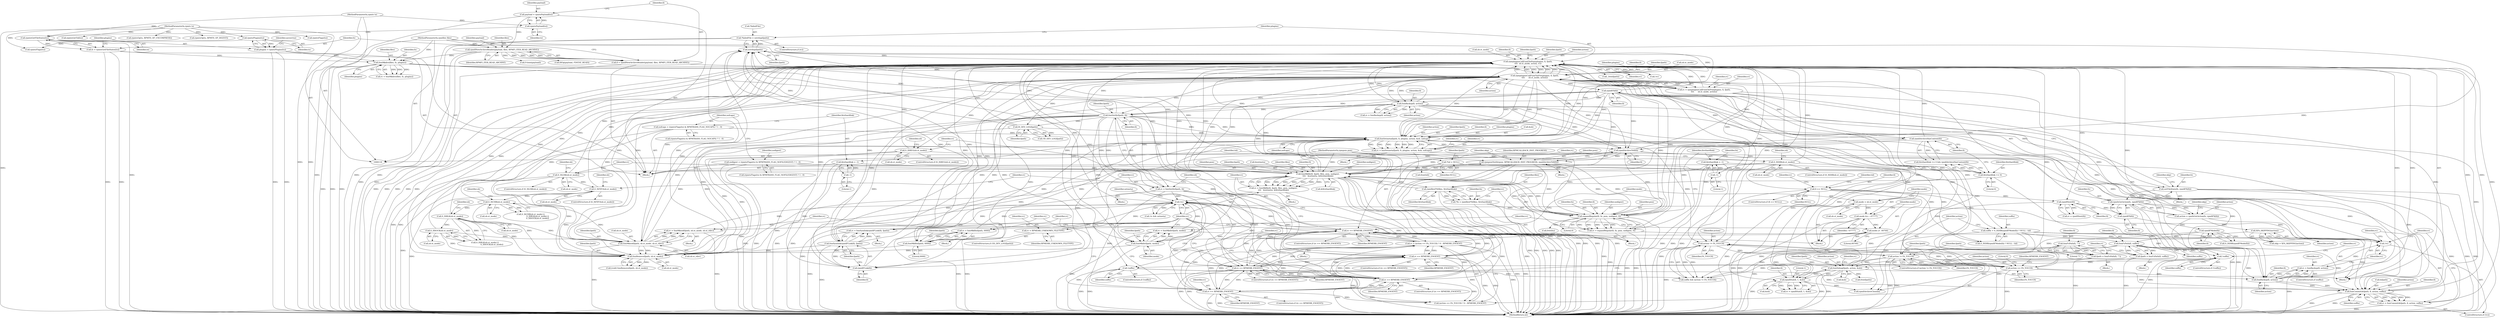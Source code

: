 digraph "0_rpm_404ef011c300207cdb1e531670384564aae04bdc_1@pointer" {
"1000572" [label="(Call,*failedFile = xstrdup(fpath))"];
"1000575" [label="(Call,xstrdup(fpath))"];
"1000288" [label="(Call,rpmpluginsCallFsmFilePre(plugins, fi, fpath,\n\t\t\t\t      sb.st_mode, action))"];
"1000211" [label="(Call,fsmMkdirs(files, fs, plugins))"];
"1000133" [label="(Call,rpmfiNewArchiveReader(payload, files, RPMFI_ITER_READ_ARCHIVE))"];
"1000126" [label="(Call,payload = rpmtePayload(te))"];
"1000128" [label="(Call,rpmtePayload(te))"];
"1000120" [label="(MethodParameterIn,rpmte te)"];
"1000121" [label="(MethodParameterIn,rpmfiles files)"];
"1000138" [label="(Call,fs = rpmteGetFileStates(te))"];
"1000140" [label="(Call,rpmteGetFileStates(te))"];
"1000143" [label="(Call,plugins = rpmtsPlugins(ts))"];
"1000145" [label="(Call,rpmtsPlugins(ts))"];
"1000119" [label="(MethodParameterIn,rpmts ts)"];
"1000577" [label="(Call,rpmpluginsCallFsmFilePost(plugins, fi, fpath,\n\t\t\t\t  sb.st_mode, action, rc))"];
"1000480" [label="(Call,fsmSetmeta(fpath, fi, plugins, action, &sb, nofcaps))"];
"1000393" [label="(Call,fsmMkdir(fpath, mode))"];
"1000331" [label="(Call,fsmVerify(fpath, fi))"];
"1000306" [label="(Call,rpmfiFX(fi))"];
"1000322" [label="(Call,fsmBackup(fi, action))"];
"1000388" [label="(Call,mode |=  00700)"];
"1000385" [label="(Call,mode &= ~07777)"];
"1000380" [label="(Call,mode = sb.st_mode)"];
"1000369" [label="(Call,S_ISDIR(sb.st_mode))"];
"1000345" [label="(Call,S_ISREG(sb.st_mode))"];
"1000467" [label="(Call,IS_DEV_LOG(fpath))"];
"1000410" [label="(Call,fsmSymlink(rpmfiFLink(fi), fpath))"];
"1000411" [label="(Call,rpmfiFLink(fi))"];
"1000428" [label="(Call,fsmMkfifo(fpath, 0000))"];
"1000455" [label="(Call,fsmMknod(fpath, sb.st_mode, sb.st_rdev))"];
"1000439" [label="(Call,S_ISBLK(sb.st_mode))"];
"1000434" [label="(Call,S_ISCHR(sb.st_mode))"];
"1000416" [label="(Call,S_ISFIFO(sb.st_mode))"];
"1000398" [label="(Call,S_ISLNK(sb.st_mode))"];
"1000443" [label="(Call,S_ISSOCK(sb.st_mode))"];
"1000357" [label="(Call,fsmMkfile(fi, fpath, files, psm, nodigest,\n\t\t\t\t   &setmeta, &firsthardlink))"];
"1000500" [label="(Call,rpmfilesFN(files, firsthardlink))"];
"1000491" [label="(Call,firsthardlink >= 0)"];
"1000177" [label="(Call,firsthardlink = -1)"];
"1000179" [label="(Call,-1)"];
"1000511" [label="(Call,firsthardlink = -1)"];
"1000513" [label="(Call,-1)"];
"1000543" [label="(Call,rpmpsmNotify(psm, RPMCALLBACK_INST_PROGRESS, rpmfiArchiveTell(fi)))"];
"1000505" [label="(Call,expandRegular(fi, fn, psm, nodigest, 0))"];
"1000494" [label="(Call,rpmfiArchiveHasContent(fi))"];
"1000498" [label="(Call,*fn = rpmfilesFN(files, firsthardlink))"];
"1000122" [label="(MethodParameterIn,rpmpsm psm)"];
"1000157" [label="(Call,nodigest = (rpmtsFlags(ts) & RPMTRANS_FLAG_NOFILEDIGEST) ? 1 : 0)"];
"1000546" [label="(Call,rpmfiArchiveTell(fi))"];
"1000339" [label="(Call,action == FA_TOUCH)"];
"1000255" [label="(Call,action != FA_TOUCH)"];
"1000244" [label="(Call,XFA_SKIPPING(action))"];
"1000236" [label="(Call,action = rpmfsGetAction(fs, rpmfiFX(fi)))"];
"1000238" [label="(Call,rpmfsGetAction(fs, rpmfiFX(fi)))"];
"1000304" [label="(Call,setFileState(fs, rpmfiFX(fi)))"];
"1000240" [label="(Call,rpmfiFX(fi))"];
"1000221" [label="(Call,rpmfiNext(fi))"];
"1000193" [label="(Call,fi == NULL)"];
"1000131" [label="(Call,fi = rpmfiNewArchiveReader(payload, files, RPMFI_ITER_READ_ARCHIVE))"];
"1000527" [label="(Call,action != FA_TOUCH)"];
"1000278" [label="(Call,fsmDebug(fpath, action, &sb))"];
"1000259" [label="(Call,fpath = fsmFsPath(fi, suffix))"];
"1000261" [label="(Call,fsmFsPath(fi, suffix))"];
"1000250" [label="(Call,rpmfiFMode(fi))"];
"1000246" [label="(Call,suffix = S_ISDIR(rpmfiFMode(fi)) ? NULL : tid)"];
"1000184" [label="(Call,*tid = NULL)"];
"1000266" [label="(Call,fpath = fsmFsPath(fi, \"\"))"];
"1000268" [label="(Call,fsmFsPath(fi, \"\"))"];
"1000273" [label="(Call,rpmfiStat(fi, 1, &sb))"];
"1000167" [label="(Call,nofcaps = (rpmtsFlags(ts) & RPMTRANS_FLAG_NOCAPS) ? 1 : 0)"];
"1000556" [label="(Call,fsmBackup(fi, action))"];
"1000564" [label="(Call,fsmCommit(&fpath, fi, action, suffix))"];
"1000326" [label="(Call,!suffix)"];
"1000317" [label="(Call,!suffix)"];
"1000533" [label="(Call,fsmRemove(fpath, sb.st_mode))"];
"1000562" [label="(Call,rc = fsmCommit(&fpath, fi, action, suffix))"];
"1000286" [label="(Call,rc = rpmpluginsCallFsmFilePre(plugins, fi, fpath,\n\t\t\t\t      sb.st_mode, action))"];
"1000478" [label="(Call,rc = fsmSetmeta(fpath, fi, plugins, action, &sb, nofcaps))"];
"1000474" [label="(Call,!rc)"];
"1000355" [label="(Call,rc = fsmMkfile(fi, fpath, files, psm, nodigest,\n\t\t\t\t   &setmeta, &firsthardlink))"];
"1000375" [label="(Call,rc == RPMERR_ENOENT)"];
"1000329" [label="(Call,rc = fsmVerify(fpath, fi))"];
"1000336" [label="(Call,rc = (action == FA_TOUCH) ? 0 : RPMERR_ENOENT)"];
"1000351" [label="(Call,rc == RPMERR_ENOENT)"];
"1000422" [label="(Call,rc == RPMERR_ENOENT)"];
"1000404" [label="(Call,rc == RPMERR_ENOENT)"];
"1000449" [label="(Call,rc == RPMERR_ENOENT)"];
"1000426" [label="(Call,rc = fsmMkfifo(fpath, 0000))"];
"1000408" [label="(Call,rc = fsmSymlink(rpmfiFLink(fi), fpath))"];
"1000391" [label="(Call,rc = fsmMkdir(fpath, mode))"];
"1000469" [label="(Call,rc = RPMERR_UNKNOWN_FILETYPE)"];
"1000453" [label="(Call,rc = fsmMknod(fpath, sb.st_mode, sb.st_rdev))"];
"1000503" [label="(Call,rc = expandRegular(fi, fn, psm, nodigest, 0))"];
"1000560" [label="(Call,!rc)"];
"1000554" [label="(Call,rc = fsmBackup(fi, action))"];
"1000219" [label="(Call,rc = rpmfiNext(fi))"];
"1000121" [label="(MethodParameterIn,rpmfiles files)"];
"1000484" [label="(Identifier,action)"];
"1000272" [label="(Identifier,rc)"];
"1000321" [label="(Identifier,rc)"];
"1000576" [label="(Identifier,fpath)"];
"1000221" [label="(Call,rpmfiNext(fi))"];
"1000500" [label="(Call,rpmfilesFN(files, firsthardlink))"];
"1000481" [label="(Identifier,fpath)"];
"1000382" [label="(Call,sb.st_mode)"];
"1000203" [label="(Identifier,tid)"];
"1000242" [label="(Call,skip = XFA_SKIPPING(action))"];
"1000248" [label="(Call,S_ISDIR(rpmfiFMode(fi)) ? NULL : tid)"];
"1000343" [label="(Identifier,RPMERR_ENOENT)"];
"1000168" [label="(Identifier,nofcaps)"];
"1000218" [label="(Block,)"];
"1000246" [label="(Call,suffix = S_ISDIR(rpmfiFMode(fi)) ? NULL : tid)"];
"1000214" [label="(Identifier,plugins)"];
"1000438" [label="(Call,S_ISBLK(sb.st_mode) ||\n                       S_ISSOCK(sb.st_mode))"];
"1000559" [label="(ControlStructure,if (!rc))"];
"1000563" [label="(Identifier,rc)"];
"1000127" [label="(Identifier,payload)"];
"1000441" [label="(Identifier,sb)"];
"1000304" [label="(Call,setFileState(fs, rpmfiFX(fi)))"];
"1000605" [label="(Call,rpmfiArchiveClose(fi))"];
"1000397" [label="(ControlStructure,if (S_ISLNK(sb.st_mode)))"];
"1000501" [label="(Identifier,files)"];
"1000591" [label="(Call,rpmtsOp(ts, RPMTS_OP_UNCOMPRESS))"];
"1000263" [label="(Identifier,suffix)"];
"1000262" [label="(Identifier,fi)"];
"1000477" [label="(Block,)"];
"1000380" [label="(Call,mode = sb.st_mode)"];
"1000545" [label="(Identifier,RPMCALLBACK_INST_PROGRESS)"];
"1000126" [label="(Call,payload = rpmtePayload(te))"];
"1000577" [label="(Call,rpmpluginsCallFsmFilePost(plugins, fi, fpath,\n\t\t\t\t  sb.st_mode, action, rc))"];
"1000356" [label="(Identifier,rc)"];
"1000555" [label="(Identifier,rc)"];
"1000290" [label="(Identifier,fi)"];
"1000192" [label="(ControlStructure,if (fi == NULL))"];
"1000424" [label="(Identifier,RPMERR_ENOENT)"];
"1000475" [label="(Identifier,rc)"];
"1000408" [label="(Call,rc = fsmSymlink(rpmfiFLink(fi), fpath))"];
"1000374" [label="(ControlStructure,if (rc == RPMERR_ENOENT))"];
"1000598" [label="(Call,rpmtsOp(ts, RPMTS_OP_DIGEST))"];
"1000135" [label="(Identifier,files)"];
"1000194" [label="(Identifier,fi)"];
"1000331" [label="(Call,fsmVerify(fpath, fi))"];
"1000169" [label="(Call,(rpmtsFlags(ts) & RPMTRANS_FLAG_NOCAPS) ? 1 : 0)"];
"1000428" [label="(Call,fsmMkfifo(fpath, 0000))"];
"1000495" [label="(Identifier,fi)"];
"1000491" [label="(Call,firsthardlink >= 0)"];
"1000238" [label="(Call,rpmfsGetAction(fs, rpmfiFX(fi)))"];
"1000326" [label="(Call,!suffix)"];
"1000351" [label="(Call,rc == RPMERR_ENOENT)"];
"1000209" [label="(Call,rc = fsmMkdirs(files, fs, plugins))"];
"1000323" [label="(Identifier,fi)"];
"1000195" [label="(Identifier,NULL)"];
"1000407" [label="(Block,)"];
"1000398" [label="(Call,S_ISLNK(sb.st_mode))"];
"1000588" [label="(Call,_free(fpath))"];
"1000132" [label="(Identifier,fi)"];
"1000429" [label="(Identifier,fpath)"];
"1000510" [label="(Literal,0)"];
"1000561" [label="(Identifier,rc)"];
"1000167" [label="(Call,nofcaps = (rpmtsFlags(ts) & RPMTRANS_FLAG_NOCAPS) ? 1 : 0)"];
"1000178" [label="(Identifier,firsthardlink)"];
"1000613" [label="(Call,free(fpath))"];
"1000180" [label="(Literal,1)"];
"1000141" [label="(Identifier,te)"];
"1000415" [label="(ControlStructure,if (S_ISFIFO(sb.st_mode)))"];
"1000410" [label="(Call,fsmSymlink(rpmfiFLink(fi), fpath))"];
"1000533" [label="(Call,fsmRemove(fpath, sb.st_mode))"];
"1000556" [label="(Call,fsmBackup(fi, action))"];
"1000134" [label="(Identifier,payload)"];
"1000307" [label="(Identifier,fi)"];
"1000370" [label="(Call,sb.st_mode)"];
"1000460" [label="(Call,sb.st_rdev)"];
"1000456" [label="(Identifier,fpath)"];
"1000362" [label="(Identifier,nodigest)"];
"1000320" [label="(Call,rc = fsmBackup(fi, action))"];
"1000260" [label="(Identifier,fpath)"];
"1000284" [label="(Identifier,rc)"];
"1000268" [label="(Call,fsmFsPath(fi, \"\"))"];
"1000400" [label="(Identifier,sb)"];
"1000525" [label="(Call,suffix && (action != FA_TOUCH))"];
"1000552" [label="(ControlStructure,if (suffix))"];
"1000482" [label="(Identifier,fi)"];
"1000395" [label="(Identifier,mode)"];
"1000177" [label="(Call,firsthardlink = -1)"];
"1000547" [label="(Identifier,fi)"];
"1000212" [label="(Identifier,files)"];
"1000322" [label="(Call,fsmBackup(fi, action))"];
"1000146" [label="(Identifier,ts)"];
"1000346" [label="(Call,sb.st_mode)"];
"1000337" [label="(Identifier,rc)"];
"1000443" [label="(Call,S_ISSOCK(sb.st_mode))"];
"1000291" [label="(Identifier,fpath)"];
"1000251" [label="(Identifier,fi)"];
"1000161" [label="(Call,rpmtsFlags(ts))"];
"1000259" [label="(Call,fpath = fsmFsPath(fi, suffix))"];
"1000124" [label="(Block,)"];
"1000287" [label="(Identifier,rc)"];
"1000412" [label="(Identifier,fi)"];
"1000244" [label="(Call,XFA_SKIPPING(action))"];
"1000249" [label="(Call,S_ISDIR(rpmfiFMode(fi)))"];
"1000330" [label="(Identifier,rc)"];
"1000140" [label="(Call,rpmteGetFileStates(te))"];
"1000237" [label="(Identifier,action)"];
"1000261" [label="(Call,fsmFsPath(fi, suffix))"];
"1000468" [label="(Identifier,fpath)"];
"1000575" [label="(Call,xstrdup(fpath))"];
"1000578" [label="(Identifier,plugins)"];
"1000394" [label="(Identifier,fpath)"];
"1000240" [label="(Call,rpmfiFX(fi))"];
"1000171" [label="(Call,rpmtsFlags(ts))"];
"1000504" [label="(Identifier,rc)"];
"1000518" [label="(Identifier,rc)"];
"1000403" [label="(ControlStructure,if (rc == RPMERR_ENOENT))"];
"1000158" [label="(Identifier,nodigest)"];
"1000279" [label="(Identifier,fpath)"];
"1000241" [label="(Identifier,fi)"];
"1000406" [label="(Identifier,RPMERR_ENOENT)"];
"1000451" [label="(Identifier,RPMERR_ENOENT)"];
"1000332" [label="(Identifier,fpath)"];
"1000546" [label="(Call,rpmfiArchiveTell(fi))"];
"1000207" [label="(Call,rpmtsGetTid(ts))"];
"1000450" [label="(Identifier,rc)"];
"1000405" [label="(Identifier,rc)"];
"1000527" [label="(Call,action != FA_TOUCH)"];
"1000531" [label="(Call,(void) fsmRemove(fpath, sb.st_mode))"];
"1000361" [label="(Identifier,psm)"];
"1000585" [label="(Identifier,rc)"];
"1000184" [label="(Call,*tid = NULL)"];
"1000433" [label="(Call,S_ISCHR(sb.st_mode) ||\n                       S_ISBLK(sb.st_mode) ||\n                       S_ISSOCK(sb.st_mode))"];
"1000257" [label="(Identifier,FA_TOUCH)"];
"1000336" [label="(Call,rc = (action == FA_TOUCH) ? 0 : RPMERR_ENOENT)"];
"1000386" [label="(Identifier,mode)"];
"1000256" [label="(Identifier,action)"];
"1000452" [label="(Block,)"];
"1000473" [label="(Call,!rc && setmeta)"];
"1000492" [label="(Identifier,firsthardlink)"];
"1000143" [label="(Call,plugins = rpmtsPlugins(ts))"];
"1000136" [label="(Identifier,RPMFI_ITER_READ_ARCHIVE)"];
"1000245" [label="(Identifier,action)"];
"1000120" [label="(MethodParameterIn,rpmte te)"];
"1000131" [label="(Call,fi = rpmfiNewArchiveReader(payload, files, RPMFI_ITER_READ_ARCHIVE))"];
"1000292" [label="(Call,sb.st_mode)"];
"1000295" [label="(Identifier,action)"];
"1000352" [label="(Identifier,rc)"];
"1000425" [label="(Block,)"];
"1000157" [label="(Call,nodigest = (rpmtsFlags(ts) & RPMTRANS_FLAG_NOFILEDIGEST) ? 1 : 0)"];
"1000340" [label="(Identifier,action)"];
"1000584" [label="(Identifier,action)"];
"1000186" [label="(Identifier,NULL)"];
"1000470" [label="(Identifier,rc)"];
"1000390" [label="(Literal,00700)"];
"1000558" [label="(Identifier,action)"];
"1000297" [label="(Identifier,rc)"];
"1000365" [label="(Call,&firsthardlink)"];
"1000411" [label="(Call,rpmfiFLink(fi))"];
"1000454" [label="(Identifier,rc)"];
"1000327" [label="(Identifier,suffix)"];
"1000469" [label="(Call,rc = RPMERR_UNKNOWN_FILETYPE)"];
"1000391" [label="(Call,rc = fsmMkdir(fpath, mode))"];
"1000359" [label="(Identifier,fpath)"];
"1000389" [label="(Identifier,mode)"];
"1000565" [label="(Call,&fpath)"];
"1000426" [label="(Call,rc = fsmMkfifo(fpath, 0000))"];
"1000239" [label="(Identifier,fs)"];
"1000560" [label="(Call,!rc)"];
"1000278" [label="(Call,fsmDebug(fpath, action, &sb))"];
"1000507" [label="(Identifier,fn)"];
"1000354" [label="(Block,)"];
"1000416" [label="(Call,S_ISFIFO(sb.st_mode))"];
"1000335" [label="(Block,)"];
"1000581" [label="(Call,sb.st_mode)"];
"1000514" [label="(Literal,1)"];
"1000572" [label="(Call,*failedFile = xstrdup(fpath))"];
"1000329" [label="(Call,rc = fsmVerify(fpath, fi))"];
"1000467" [label="(Call,IS_DEV_LOG(fpath))"];
"1000345" [label="(Call,S_ISREG(sb.st_mode))"];
"1000305" [label="(Identifier,fs)"];
"1000324" [label="(Identifier,action)"];
"1000266" [label="(Call,fpath = fsmFsPath(fi, \"\"))"];
"1000258" [label="(Block,)"];
"1000369" [label="(Call,S_ISDIR(sb.st_mode))"];
"1000190" [label="(Identifier,fpath)"];
"1000377" [label="(Identifier,RPMERR_ENOENT)"];
"1000490" [label="(Call,firsthardlink >= 0 && rpmfiArchiveHasContent(fi))"];
"1000544" [label="(Identifier,psm)"];
"1000150" [label="(Identifier,saveerrno)"];
"1000353" [label="(Identifier,RPMERR_ENOENT)"];
"1000562" [label="(Call,rc = fsmCommit(&fpath, fi, action, suffix))"];
"1000444" [label="(Call,sb.st_mode)"];
"1000276" [label="(Call,&sb)"];
"1000179" [label="(Call,-1)"];
"1000506" [label="(Identifier,fi)"];
"1000270" [label="(Literal,\"\")"];
"1000325" [label="(ControlStructure,if (!suffix))"];
"1000271" [label="(Call,rc = rpmfiStat(fi, 1, &sb))"];
"1000318" [label="(Identifier,suffix)"];
"1000449" [label="(Call,rc == RPMERR_ENOENT)"];
"1000342" [label="(Literal,0)"];
"1000375" [label="(Call,rc == RPMERR_ENOENT)"];
"1000288" [label="(Call,rpmpluginsCallFsmFilePre(plugins, fi, fpath,\n\t\t\t\t      sb.st_mode, action))"];
"1000494" [label="(Call,rpmfiArchiveHasContent(fi))"];
"1000436" [label="(Identifier,sb)"];
"1000243" [label="(Identifier,skip)"];
"1000404" [label="(Call,rc == RPMERR_ENOENT)"];
"1000341" [label="(Identifier,FA_TOUCH)"];
"1000119" [label="(MethodParameterIn,rpmts ts)"];
"1000273" [label="(Call,rpmfiStat(fi, 1, &sb))"];
"1000422" [label="(Call,rc == RPMERR_ENOENT)"];
"1000503" [label="(Call,rc = expandRegular(fi, fn, psm, nodigest, 0))"];
"1000427" [label="(Identifier,rc)"];
"1000543" [label="(Call,rpmpsmNotify(psm, RPMCALLBACK_INST_PROGRESS, rpmfiArchiveTell(fi)))"];
"1000338" [label="(Call,(action == FA_TOUCH) ? 0 : RPMERR_ENOENT)"];
"1000275" [label="(Literal,1)"];
"1000236" [label="(Call,action = rpmfsGetAction(fs, rpmfiFX(fi)))"];
"1000502" [label="(Identifier,firsthardlink)"];
"1000344" [label="(ControlStructure,if (S_ISREG(sb.st_mode)))"];
"1000535" [label="(Call,sb.st_mode)"];
"1000487" [label="(Identifier,nofcaps)"];
"1000316" [label="(ControlStructure,if (!suffix))"];
"1000317" [label="(Call,!suffix)"];
"1000617" [label="(MethodReturn,int)"];
"1000357" [label="(Call,fsmMkfile(fi, fpath, files, psm, nodigest,\n\t\t\t\t   &setmeta, &firsthardlink))"];
"1000393" [label="(Call,fsmMkdir(fpath, mode))"];
"1000457" [label="(Call,sb.st_mode)"];
"1000355" [label="(Call,rc = fsmMkfile(fi, fpath, files, psm, nodigest,\n\t\t\t\t   &setmeta, &firsthardlink))"];
"1000571" [label="(Identifier,rc)"];
"1000185" [label="(Identifier,tid)"];
"1000573" [label="(Call,*failedFile)"];
"1000476" [label="(Identifier,setmeta)"];
"1000471" [label="(Identifier,RPMERR_UNKNOWN_FILETYPE)"];
"1000483" [label="(Identifier,plugins)"];
"1000496" [label="(Block,)"];
"1000363" [label="(Call,&setmeta)"];
"1000528" [label="(Identifier,action)"];
"1000439" [label="(Call,S_ISBLK(sb.st_mode))"];
"1000129" [label="(Identifier,te)"];
"1000193" [label="(Call,fi == NULL)"];
"1000145" [label="(Call,rpmtsPlugins(ts))"];
"1000516" [label="(Identifier,fn)"];
"1000222" [label="(Identifier,fi)"];
"1000568" [label="(Identifier,action)"];
"1000554" [label="(Call,rc = fsmBackup(fi, action))"];
"1000493" [label="(Literal,0)"];
"1000368" [label="(ControlStructure,if (S_ISDIR(sb.st_mode)))"];
"1000505" [label="(Call,expandRegular(fi, fn, psm, nodigest, 0))"];
"1000360" [label="(Identifier,files)"];
"1000280" [label="(Identifier,action)"];
"1000480" [label="(Call,fsmSetmeta(fpath, fi, plugins, action, &sb, nofcaps))"];
"1000306" [label="(Call,rpmfiFX(fi))"];
"1000440" [label="(Call,sb.st_mode)"];
"1000211" [label="(Call,fsmMkdirs(files, fs, plugins))"];
"1000564" [label="(Call,fsmCommit(&fpath, fi, action, suffix))"];
"1000453" [label="(Call,rc = fsmMknod(fpath, sb.st_mode, sb.st_rdev))"];
"1000609" [label="(Call,Fclose(payload))"];
"1000418" [label="(Identifier,sb)"];
"1000542" [label="(Block,)"];
"1000434" [label="(Call,S_ISCHR(sb.st_mode))"];
"1000509" [label="(Identifier,nodigest)"];
"1000387" [label="(Identifier,~07777)"];
"1000413" [label="(Identifier,fpath)"];
"1000347" [label="(Identifier,sb)"];
"1000474" [label="(Call,!rc)"];
"1000122" [label="(MethodParameterIn,rpmpsm psm)"];
"1000144" [label="(Identifier,plugins)"];
"1000435" [label="(Call,sb.st_mode)"];
"1000508" [label="(Identifier,psm)"];
"1000448" [label="(ControlStructure,if (rc == RPMERR_ENOENT))"];
"1000381" [label="(Identifier,mode)"];
"1000534" [label="(Identifier,fpath)"];
"1000478" [label="(Call,rc = fsmSetmeta(fpath, fi, plugins, action, &sb, nofcaps))"];
"1000289" [label="(Identifier,plugins)"];
"1000430" [label="(Literal,0000)"];
"1000213" [label="(Identifier,fs)"];
"1000455" [label="(Call,fsmMknod(fpath, sb.st_mode, sb.st_rdev))"];
"1000385" [label="(Call,mode &= ~07777)"];
"1000399" [label="(Call,sb.st_mode)"];
"1000371" [label="(Identifier,sb)"];
"1000579" [label="(Identifier,fi)"];
"1000594" [label="(Call,fdOp(payload, FDSTAT_READ))"];
"1000216" [label="(Call,!rc)"];
"1000466" [label="(Call,!IS_DEV_LOG(fpath))"];
"1000254" [label="(ControlStructure,if (action != FA_TOUCH))"];
"1000267" [label="(Identifier,fpath)"];
"1000128" [label="(Call,rpmtePayload(te))"];
"1000417" [label="(Call,sb.st_mode)"];
"1000139" [label="(Identifier,fs)"];
"1000465" [label="(ControlStructure,if (!IS_DEV_LOG(fpath)))"];
"1000303" [label="(Block,)"];
"1000485" [label="(Call,&sb)"];
"1000567" [label="(Identifier,fi)"];
"1000310" [label="(Identifier,skip)"];
"1000511" [label="(Call,firsthardlink = -1)"];
"1000255" [label="(Call,action != FA_TOUCH)"];
"1000513" [label="(Call,-1)"];
"1000159" [label="(Call,(rpmtsFlags(ts) & RPMTRANS_FLAG_NOFILEDIGEST) ? 1 : 0)"];
"1000376" [label="(Identifier,rc)"];
"1000587" [label="(Identifier,fpath)"];
"1000333" [label="(Identifier,fi)"];
"1000269" [label="(Identifier,fi)"];
"1000557" [label="(Identifier,fi)"];
"1000570" [label="(ControlStructure,if (rc))"];
"1000274" [label="(Identifier,fi)"];
"1000479" [label="(Identifier,rc)"];
"1000133" [label="(Call,rpmfiNewArchiveReader(payload, files, RPMFI_ITER_READ_ARCHIVE))"];
"1000378" [label="(Block,)"];
"1000498" [label="(Call,*fn = rpmfilesFN(files, firsthardlink))"];
"1000423" [label="(Identifier,rc)"];
"1000358" [label="(Identifier,fi)"];
"1000499" [label="(Identifier,fn)"];
"1000250" [label="(Call,rpmfiFMode(fi))"];
"1000281" [label="(Call,&sb)"];
"1000247" [label="(Identifier,suffix)"];
"1000350" [label="(ControlStructure,if (rc == RPMERR_ENOENT))"];
"1000392" [label="(Identifier,rc)"];
"1000515" [label="(Call,free(fn))"];
"1000529" [label="(Identifier,FA_TOUCH)"];
"1000339" [label="(Call,action == FA_TOUCH)"];
"1000512" [label="(Identifier,firsthardlink)"];
"1000611" [label="(Call,free(tid))"];
"1000286" [label="(Call,rc = rpmpluginsCallFsmFilePre(plugins, fi, fpath,\n\t\t\t\t      sb.st_mode, action))"];
"1000421" [label="(ControlStructure,if (rc == RPMERR_ENOENT))"];
"1000328" [label="(Block,)"];
"1000198" [label="(Identifier,rc)"];
"1000265" [label="(Block,)"];
"1000569" [label="(Identifier,suffix)"];
"1000138" [label="(Call,fs = rpmteGetFileStates(te))"];
"1000388" [label="(Call,mode |=  00700)"];
"1000550" [label="(Identifier,skip)"];
"1000445" [label="(Identifier,sb)"];
"1000580" [label="(Identifier,fpath)"];
"1000409" [label="(Identifier,rc)"];
"1000572" -> "1000570"  [label="AST: "];
"1000572" -> "1000575"  [label="CFG: "];
"1000573" -> "1000572"  [label="AST: "];
"1000575" -> "1000572"  [label="AST: "];
"1000578" -> "1000572"  [label="CFG: "];
"1000572" -> "1000617"  [label="DDG: "];
"1000572" -> "1000617"  [label="DDG: "];
"1000575" -> "1000572"  [label="DDG: "];
"1000575" -> "1000576"  [label="CFG: "];
"1000576" -> "1000575"  [label="AST: "];
"1000288" -> "1000575"  [label="DDG: "];
"1000393" -> "1000575"  [label="DDG: "];
"1000467" -> "1000575"  [label="DDG: "];
"1000331" -> "1000575"  [label="DDG: "];
"1000410" -> "1000575"  [label="DDG: "];
"1000533" -> "1000575"  [label="DDG: "];
"1000480" -> "1000575"  [label="DDG: "];
"1000428" -> "1000575"  [label="DDG: "];
"1000455" -> "1000575"  [label="DDG: "];
"1000357" -> "1000575"  [label="DDG: "];
"1000575" -> "1000577"  [label="DDG: "];
"1000288" -> "1000286"  [label="AST: "];
"1000288" -> "1000295"  [label="CFG: "];
"1000289" -> "1000288"  [label="AST: "];
"1000290" -> "1000288"  [label="AST: "];
"1000291" -> "1000288"  [label="AST: "];
"1000292" -> "1000288"  [label="AST: "];
"1000295" -> "1000288"  [label="AST: "];
"1000286" -> "1000288"  [label="CFG: "];
"1000288" -> "1000286"  [label="DDG: "];
"1000288" -> "1000286"  [label="DDG: "];
"1000288" -> "1000286"  [label="DDG: "];
"1000288" -> "1000286"  [label="DDG: "];
"1000288" -> "1000286"  [label="DDG: "];
"1000211" -> "1000288"  [label="DDG: "];
"1000577" -> "1000288"  [label="DDG: "];
"1000577" -> "1000288"  [label="DDG: "];
"1000273" -> "1000288"  [label="DDG: "];
"1000278" -> "1000288"  [label="DDG: "];
"1000278" -> "1000288"  [label="DDG: "];
"1000288" -> "1000306"  [label="DDG: "];
"1000288" -> "1000322"  [label="DDG: "];
"1000288" -> "1000322"  [label="DDG: "];
"1000288" -> "1000331"  [label="DDG: "];
"1000288" -> "1000331"  [label="DDG: "];
"1000288" -> "1000339"  [label="DDG: "];
"1000288" -> "1000345"  [label="DDG: "];
"1000288" -> "1000357"  [label="DDG: "];
"1000288" -> "1000357"  [label="DDG: "];
"1000288" -> "1000393"  [label="DDG: "];
"1000288" -> "1000411"  [label="DDG: "];
"1000288" -> "1000410"  [label="DDG: "];
"1000288" -> "1000428"  [label="DDG: "];
"1000288" -> "1000455"  [label="DDG: "];
"1000288" -> "1000467"  [label="DDG: "];
"1000288" -> "1000480"  [label="DDG: "];
"1000288" -> "1000480"  [label="DDG: "];
"1000288" -> "1000480"  [label="DDG: "];
"1000288" -> "1000480"  [label="DDG: "];
"1000288" -> "1000494"  [label="DDG: "];
"1000288" -> "1000505"  [label="DDG: "];
"1000288" -> "1000527"  [label="DDG: "];
"1000288" -> "1000533"  [label="DDG: "];
"1000288" -> "1000533"  [label="DDG: "];
"1000288" -> "1000546"  [label="DDG: "];
"1000288" -> "1000556"  [label="DDG: "];
"1000288" -> "1000564"  [label="DDG: "];
"1000288" -> "1000577"  [label="DDG: "];
"1000288" -> "1000577"  [label="DDG: "];
"1000288" -> "1000577"  [label="DDG: "];
"1000288" -> "1000577"  [label="DDG: "];
"1000288" -> "1000577"  [label="DDG: "];
"1000211" -> "1000209"  [label="AST: "];
"1000211" -> "1000214"  [label="CFG: "];
"1000212" -> "1000211"  [label="AST: "];
"1000213" -> "1000211"  [label="AST: "];
"1000214" -> "1000211"  [label="AST: "];
"1000209" -> "1000211"  [label="CFG: "];
"1000211" -> "1000617"  [label="DDG: "];
"1000211" -> "1000617"  [label="DDG: "];
"1000211" -> "1000617"  [label="DDG: "];
"1000211" -> "1000209"  [label="DDG: "];
"1000211" -> "1000209"  [label="DDG: "];
"1000211" -> "1000209"  [label="DDG: "];
"1000133" -> "1000211"  [label="DDG: "];
"1000121" -> "1000211"  [label="DDG: "];
"1000138" -> "1000211"  [label="DDG: "];
"1000143" -> "1000211"  [label="DDG: "];
"1000211" -> "1000238"  [label="DDG: "];
"1000211" -> "1000357"  [label="DDG: "];
"1000211" -> "1000500"  [label="DDG: "];
"1000133" -> "1000131"  [label="AST: "];
"1000133" -> "1000136"  [label="CFG: "];
"1000134" -> "1000133"  [label="AST: "];
"1000135" -> "1000133"  [label="AST: "];
"1000136" -> "1000133"  [label="AST: "];
"1000131" -> "1000133"  [label="CFG: "];
"1000133" -> "1000617"  [label="DDG: "];
"1000133" -> "1000617"  [label="DDG: "];
"1000133" -> "1000131"  [label="DDG: "];
"1000133" -> "1000131"  [label="DDG: "];
"1000133" -> "1000131"  [label="DDG: "];
"1000126" -> "1000133"  [label="DDG: "];
"1000121" -> "1000133"  [label="DDG: "];
"1000133" -> "1000594"  [label="DDG: "];
"1000133" -> "1000609"  [label="DDG: "];
"1000126" -> "1000124"  [label="AST: "];
"1000126" -> "1000128"  [label="CFG: "];
"1000127" -> "1000126"  [label="AST: "];
"1000128" -> "1000126"  [label="AST: "];
"1000132" -> "1000126"  [label="CFG: "];
"1000126" -> "1000617"  [label="DDG: "];
"1000128" -> "1000126"  [label="DDG: "];
"1000128" -> "1000129"  [label="CFG: "];
"1000129" -> "1000128"  [label="AST: "];
"1000120" -> "1000128"  [label="DDG: "];
"1000128" -> "1000140"  [label="DDG: "];
"1000120" -> "1000118"  [label="AST: "];
"1000120" -> "1000617"  [label="DDG: "];
"1000120" -> "1000140"  [label="DDG: "];
"1000121" -> "1000118"  [label="AST: "];
"1000121" -> "1000617"  [label="DDG: "];
"1000121" -> "1000357"  [label="DDG: "];
"1000121" -> "1000500"  [label="DDG: "];
"1000138" -> "1000124"  [label="AST: "];
"1000138" -> "1000140"  [label="CFG: "];
"1000139" -> "1000138"  [label="AST: "];
"1000140" -> "1000138"  [label="AST: "];
"1000144" -> "1000138"  [label="CFG: "];
"1000138" -> "1000617"  [label="DDG: "];
"1000138" -> "1000617"  [label="DDG: "];
"1000140" -> "1000138"  [label="DDG: "];
"1000140" -> "1000141"  [label="CFG: "];
"1000141" -> "1000140"  [label="AST: "];
"1000140" -> "1000617"  [label="DDG: "];
"1000143" -> "1000124"  [label="AST: "];
"1000143" -> "1000145"  [label="CFG: "];
"1000144" -> "1000143"  [label="AST: "];
"1000145" -> "1000143"  [label="AST: "];
"1000150" -> "1000143"  [label="CFG: "];
"1000143" -> "1000617"  [label="DDG: "];
"1000143" -> "1000617"  [label="DDG: "];
"1000145" -> "1000143"  [label="DDG: "];
"1000145" -> "1000146"  [label="CFG: "];
"1000146" -> "1000145"  [label="AST: "];
"1000119" -> "1000145"  [label="DDG: "];
"1000145" -> "1000161"  [label="DDG: "];
"1000119" -> "1000118"  [label="AST: "];
"1000119" -> "1000617"  [label="DDG: "];
"1000119" -> "1000161"  [label="DDG: "];
"1000119" -> "1000171"  [label="DDG: "];
"1000119" -> "1000207"  [label="DDG: "];
"1000119" -> "1000591"  [label="DDG: "];
"1000119" -> "1000598"  [label="DDG: "];
"1000577" -> "1000218"  [label="AST: "];
"1000577" -> "1000585"  [label="CFG: "];
"1000578" -> "1000577"  [label="AST: "];
"1000579" -> "1000577"  [label="AST: "];
"1000580" -> "1000577"  [label="AST: "];
"1000581" -> "1000577"  [label="AST: "];
"1000584" -> "1000577"  [label="AST: "];
"1000585" -> "1000577"  [label="AST: "];
"1000587" -> "1000577"  [label="CFG: "];
"1000577" -> "1000617"  [label="DDG: "];
"1000577" -> "1000617"  [label="DDG: "];
"1000577" -> "1000617"  [label="DDG: "];
"1000577" -> "1000617"  [label="DDG: "];
"1000577" -> "1000216"  [label="DDG: "];
"1000577" -> "1000221"  [label="DDG: "];
"1000480" -> "1000577"  [label="DDG: "];
"1000480" -> "1000577"  [label="DDG: "];
"1000480" -> "1000577"  [label="DDG: "];
"1000480" -> "1000577"  [label="DDG: "];
"1000331" -> "1000577"  [label="DDG: "];
"1000331" -> "1000577"  [label="DDG: "];
"1000505" -> "1000577"  [label="DDG: "];
"1000306" -> "1000577"  [label="DDG: "];
"1000494" -> "1000577"  [label="DDG: "];
"1000546" -> "1000577"  [label="DDG: "];
"1000322" -> "1000577"  [label="DDG: "];
"1000322" -> "1000577"  [label="DDG: "];
"1000411" -> "1000577"  [label="DDG: "];
"1000556" -> "1000577"  [label="DDG: "];
"1000556" -> "1000577"  [label="DDG: "];
"1000357" -> "1000577"  [label="DDG: "];
"1000357" -> "1000577"  [label="DDG: "];
"1000564" -> "1000577"  [label="DDG: "];
"1000564" -> "1000577"  [label="DDG: "];
"1000393" -> "1000577"  [label="DDG: "];
"1000467" -> "1000577"  [label="DDG: "];
"1000410" -> "1000577"  [label="DDG: "];
"1000533" -> "1000577"  [label="DDG: "];
"1000533" -> "1000577"  [label="DDG: "];
"1000428" -> "1000577"  [label="DDG: "];
"1000455" -> "1000577"  [label="DDG: "];
"1000455" -> "1000577"  [label="DDG: "];
"1000369" -> "1000577"  [label="DDG: "];
"1000439" -> "1000577"  [label="DDG: "];
"1000434" -> "1000577"  [label="DDG: "];
"1000416" -> "1000577"  [label="DDG: "];
"1000345" -> "1000577"  [label="DDG: "];
"1000398" -> "1000577"  [label="DDG: "];
"1000443" -> "1000577"  [label="DDG: "];
"1000527" -> "1000577"  [label="DDG: "];
"1000339" -> "1000577"  [label="DDG: "];
"1000562" -> "1000577"  [label="DDG: "];
"1000286" -> "1000577"  [label="DDG: "];
"1000478" -> "1000577"  [label="DDG: "];
"1000474" -> "1000577"  [label="DDG: "];
"1000503" -> "1000577"  [label="DDG: "];
"1000560" -> "1000577"  [label="DDG: "];
"1000577" -> "1000588"  [label="DDG: "];
"1000577" -> "1000605"  [label="DDG: "];
"1000480" -> "1000478"  [label="AST: "];
"1000480" -> "1000487"  [label="CFG: "];
"1000481" -> "1000480"  [label="AST: "];
"1000482" -> "1000480"  [label="AST: "];
"1000483" -> "1000480"  [label="AST: "];
"1000484" -> "1000480"  [label="AST: "];
"1000485" -> "1000480"  [label="AST: "];
"1000487" -> "1000480"  [label="AST: "];
"1000478" -> "1000480"  [label="CFG: "];
"1000480" -> "1000617"  [label="DDG: "];
"1000480" -> "1000617"  [label="DDG: "];
"1000480" -> "1000273"  [label="DDG: "];
"1000480" -> "1000478"  [label="DDG: "];
"1000480" -> "1000478"  [label="DDG: "];
"1000480" -> "1000478"  [label="DDG: "];
"1000480" -> "1000478"  [label="DDG: "];
"1000480" -> "1000478"  [label="DDG: "];
"1000480" -> "1000478"  [label="DDG: "];
"1000393" -> "1000480"  [label="DDG: "];
"1000467" -> "1000480"  [label="DDG: "];
"1000331" -> "1000480"  [label="DDG: "];
"1000331" -> "1000480"  [label="DDG: "];
"1000410" -> "1000480"  [label="DDG: "];
"1000428" -> "1000480"  [label="DDG: "];
"1000455" -> "1000480"  [label="DDG: "];
"1000357" -> "1000480"  [label="DDG: "];
"1000357" -> "1000480"  [label="DDG: "];
"1000411" -> "1000480"  [label="DDG: "];
"1000306" -> "1000480"  [label="DDG: "];
"1000322" -> "1000480"  [label="DDG: "];
"1000322" -> "1000480"  [label="DDG: "];
"1000339" -> "1000480"  [label="DDG: "];
"1000278" -> "1000480"  [label="DDG: "];
"1000167" -> "1000480"  [label="DDG: "];
"1000480" -> "1000527"  [label="DDG: "];
"1000480" -> "1000533"  [label="DDG: "];
"1000480" -> "1000546"  [label="DDG: "];
"1000480" -> "1000556"  [label="DDG: "];
"1000480" -> "1000564"  [label="DDG: "];
"1000393" -> "1000391"  [label="AST: "];
"1000393" -> "1000395"  [label="CFG: "];
"1000394" -> "1000393"  [label="AST: "];
"1000395" -> "1000393"  [label="AST: "];
"1000391" -> "1000393"  [label="CFG: "];
"1000393" -> "1000617"  [label="DDG: "];
"1000393" -> "1000391"  [label="DDG: "];
"1000393" -> "1000391"  [label="DDG: "];
"1000331" -> "1000393"  [label="DDG: "];
"1000388" -> "1000393"  [label="DDG: "];
"1000393" -> "1000533"  [label="DDG: "];
"1000331" -> "1000329"  [label="AST: "];
"1000331" -> "1000333"  [label="CFG: "];
"1000332" -> "1000331"  [label="AST: "];
"1000333" -> "1000331"  [label="AST: "];
"1000329" -> "1000331"  [label="CFG: "];
"1000331" -> "1000329"  [label="DDG: "];
"1000331" -> "1000329"  [label="DDG: "];
"1000306" -> "1000331"  [label="DDG: "];
"1000322" -> "1000331"  [label="DDG: "];
"1000331" -> "1000357"  [label="DDG: "];
"1000331" -> "1000357"  [label="DDG: "];
"1000331" -> "1000411"  [label="DDG: "];
"1000331" -> "1000410"  [label="DDG: "];
"1000331" -> "1000428"  [label="DDG: "];
"1000331" -> "1000455"  [label="DDG: "];
"1000331" -> "1000467"  [label="DDG: "];
"1000331" -> "1000533"  [label="DDG: "];
"1000331" -> "1000546"  [label="DDG: "];
"1000306" -> "1000304"  [label="AST: "];
"1000306" -> "1000307"  [label="CFG: "];
"1000307" -> "1000306"  [label="AST: "];
"1000304" -> "1000306"  [label="CFG: "];
"1000306" -> "1000304"  [label="DDG: "];
"1000306" -> "1000322"  [label="DDG: "];
"1000306" -> "1000357"  [label="DDG: "];
"1000306" -> "1000411"  [label="DDG: "];
"1000306" -> "1000494"  [label="DDG: "];
"1000306" -> "1000505"  [label="DDG: "];
"1000306" -> "1000546"  [label="DDG: "];
"1000322" -> "1000320"  [label="AST: "];
"1000322" -> "1000324"  [label="CFG: "];
"1000323" -> "1000322"  [label="AST: "];
"1000324" -> "1000322"  [label="AST: "];
"1000320" -> "1000322"  [label="CFG: "];
"1000322" -> "1000320"  [label="DDG: "];
"1000322" -> "1000320"  [label="DDG: "];
"1000322" -> "1000339"  [label="DDG: "];
"1000322" -> "1000357"  [label="DDG: "];
"1000322" -> "1000411"  [label="DDG: "];
"1000322" -> "1000527"  [label="DDG: "];
"1000322" -> "1000546"  [label="DDG: "];
"1000322" -> "1000556"  [label="DDG: "];
"1000322" -> "1000564"  [label="DDG: "];
"1000388" -> "1000378"  [label="AST: "];
"1000388" -> "1000390"  [label="CFG: "];
"1000389" -> "1000388"  [label="AST: "];
"1000390" -> "1000388"  [label="AST: "];
"1000392" -> "1000388"  [label="CFG: "];
"1000388" -> "1000617"  [label="DDG: "];
"1000385" -> "1000388"  [label="DDG: "];
"1000385" -> "1000378"  [label="AST: "];
"1000385" -> "1000387"  [label="CFG: "];
"1000386" -> "1000385"  [label="AST: "];
"1000387" -> "1000385"  [label="AST: "];
"1000389" -> "1000385"  [label="CFG: "];
"1000385" -> "1000617"  [label="DDG: "];
"1000385" -> "1000617"  [label="DDG: "];
"1000380" -> "1000385"  [label="DDG: "];
"1000380" -> "1000378"  [label="AST: "];
"1000380" -> "1000382"  [label="CFG: "];
"1000381" -> "1000380"  [label="AST: "];
"1000382" -> "1000380"  [label="AST: "];
"1000386" -> "1000380"  [label="CFG: "];
"1000369" -> "1000380"  [label="DDG: "];
"1000369" -> "1000368"  [label="AST: "];
"1000369" -> "1000370"  [label="CFG: "];
"1000370" -> "1000369"  [label="AST: "];
"1000376" -> "1000369"  [label="CFG: "];
"1000400" -> "1000369"  [label="CFG: "];
"1000369" -> "1000617"  [label="DDG: "];
"1000345" -> "1000369"  [label="DDG: "];
"1000369" -> "1000398"  [label="DDG: "];
"1000369" -> "1000533"  [label="DDG: "];
"1000345" -> "1000344"  [label="AST: "];
"1000345" -> "1000346"  [label="CFG: "];
"1000346" -> "1000345"  [label="AST: "];
"1000352" -> "1000345"  [label="CFG: "];
"1000371" -> "1000345"  [label="CFG: "];
"1000345" -> "1000617"  [label="DDG: "];
"1000345" -> "1000533"  [label="DDG: "];
"1000467" -> "1000466"  [label="AST: "];
"1000467" -> "1000468"  [label="CFG: "];
"1000468" -> "1000467"  [label="AST: "];
"1000466" -> "1000467"  [label="CFG: "];
"1000467" -> "1000466"  [label="DDG: "];
"1000467" -> "1000533"  [label="DDG: "];
"1000410" -> "1000408"  [label="AST: "];
"1000410" -> "1000413"  [label="CFG: "];
"1000411" -> "1000410"  [label="AST: "];
"1000413" -> "1000410"  [label="AST: "];
"1000408" -> "1000410"  [label="CFG: "];
"1000410" -> "1000617"  [label="DDG: "];
"1000410" -> "1000408"  [label="DDG: "];
"1000410" -> "1000408"  [label="DDG: "];
"1000411" -> "1000410"  [label="DDG: "];
"1000410" -> "1000533"  [label="DDG: "];
"1000411" -> "1000412"  [label="CFG: "];
"1000412" -> "1000411"  [label="AST: "];
"1000413" -> "1000411"  [label="CFG: "];
"1000411" -> "1000546"  [label="DDG: "];
"1000428" -> "1000426"  [label="AST: "];
"1000428" -> "1000430"  [label="CFG: "];
"1000429" -> "1000428"  [label="AST: "];
"1000430" -> "1000428"  [label="AST: "];
"1000426" -> "1000428"  [label="CFG: "];
"1000428" -> "1000426"  [label="DDG: "];
"1000428" -> "1000426"  [label="DDG: "];
"1000428" -> "1000533"  [label="DDG: "];
"1000455" -> "1000453"  [label="AST: "];
"1000455" -> "1000460"  [label="CFG: "];
"1000456" -> "1000455"  [label="AST: "];
"1000457" -> "1000455"  [label="AST: "];
"1000460" -> "1000455"  [label="AST: "];
"1000453" -> "1000455"  [label="CFG: "];
"1000455" -> "1000617"  [label="DDG: "];
"1000455" -> "1000453"  [label="DDG: "];
"1000455" -> "1000453"  [label="DDG: "];
"1000455" -> "1000453"  [label="DDG: "];
"1000439" -> "1000455"  [label="DDG: "];
"1000434" -> "1000455"  [label="DDG: "];
"1000443" -> "1000455"  [label="DDG: "];
"1000455" -> "1000533"  [label="DDG: "];
"1000455" -> "1000533"  [label="DDG: "];
"1000439" -> "1000438"  [label="AST: "];
"1000439" -> "1000440"  [label="CFG: "];
"1000440" -> "1000439"  [label="AST: "];
"1000445" -> "1000439"  [label="CFG: "];
"1000438" -> "1000439"  [label="CFG: "];
"1000439" -> "1000438"  [label="DDG: "];
"1000434" -> "1000439"  [label="DDG: "];
"1000439" -> "1000443"  [label="DDG: "];
"1000439" -> "1000533"  [label="DDG: "];
"1000434" -> "1000433"  [label="AST: "];
"1000434" -> "1000435"  [label="CFG: "];
"1000435" -> "1000434"  [label="AST: "];
"1000441" -> "1000434"  [label="CFG: "];
"1000433" -> "1000434"  [label="CFG: "];
"1000434" -> "1000433"  [label="DDG: "];
"1000416" -> "1000434"  [label="DDG: "];
"1000434" -> "1000533"  [label="DDG: "];
"1000416" -> "1000415"  [label="AST: "];
"1000416" -> "1000417"  [label="CFG: "];
"1000417" -> "1000416"  [label="AST: "];
"1000423" -> "1000416"  [label="CFG: "];
"1000436" -> "1000416"  [label="CFG: "];
"1000416" -> "1000617"  [label="DDG: "];
"1000398" -> "1000416"  [label="DDG: "];
"1000416" -> "1000533"  [label="DDG: "];
"1000398" -> "1000397"  [label="AST: "];
"1000398" -> "1000399"  [label="CFG: "];
"1000399" -> "1000398"  [label="AST: "];
"1000405" -> "1000398"  [label="CFG: "];
"1000418" -> "1000398"  [label="CFG: "];
"1000398" -> "1000617"  [label="DDG: "];
"1000398" -> "1000533"  [label="DDG: "];
"1000443" -> "1000438"  [label="AST: "];
"1000443" -> "1000444"  [label="CFG: "];
"1000444" -> "1000443"  [label="AST: "];
"1000438" -> "1000443"  [label="CFG: "];
"1000443" -> "1000438"  [label="DDG: "];
"1000443" -> "1000533"  [label="DDG: "];
"1000357" -> "1000355"  [label="AST: "];
"1000357" -> "1000365"  [label="CFG: "];
"1000358" -> "1000357"  [label="AST: "];
"1000359" -> "1000357"  [label="AST: "];
"1000360" -> "1000357"  [label="AST: "];
"1000361" -> "1000357"  [label="AST: "];
"1000362" -> "1000357"  [label="AST: "];
"1000363" -> "1000357"  [label="AST: "];
"1000365" -> "1000357"  [label="AST: "];
"1000355" -> "1000357"  [label="CFG: "];
"1000357" -> "1000617"  [label="DDG: "];
"1000357" -> "1000617"  [label="DDG: "];
"1000357" -> "1000617"  [label="DDG: "];
"1000357" -> "1000617"  [label="DDG: "];
"1000357" -> "1000617"  [label="DDG: "];
"1000357" -> "1000355"  [label="DDG: "];
"1000357" -> "1000355"  [label="DDG: "];
"1000357" -> "1000355"  [label="DDG: "];
"1000357" -> "1000355"  [label="DDG: "];
"1000357" -> "1000355"  [label="DDG: "];
"1000357" -> "1000355"  [label="DDG: "];
"1000357" -> "1000355"  [label="DDG: "];
"1000500" -> "1000357"  [label="DDG: "];
"1000543" -> "1000357"  [label="DDG: "];
"1000505" -> "1000357"  [label="DDG: "];
"1000505" -> "1000357"  [label="DDG: "];
"1000122" -> "1000357"  [label="DDG: "];
"1000157" -> "1000357"  [label="DDG: "];
"1000357" -> "1000500"  [label="DDG: "];
"1000357" -> "1000505"  [label="DDG: "];
"1000357" -> "1000505"  [label="DDG: "];
"1000357" -> "1000533"  [label="DDG: "];
"1000357" -> "1000543"  [label="DDG: "];
"1000357" -> "1000546"  [label="DDG: "];
"1000500" -> "1000498"  [label="AST: "];
"1000500" -> "1000502"  [label="CFG: "];
"1000501" -> "1000500"  [label="AST: "];
"1000502" -> "1000500"  [label="AST: "];
"1000498" -> "1000500"  [label="CFG: "];
"1000500" -> "1000617"  [label="DDG: "];
"1000500" -> "1000498"  [label="DDG: "];
"1000500" -> "1000498"  [label="DDG: "];
"1000491" -> "1000500"  [label="DDG: "];
"1000491" -> "1000490"  [label="AST: "];
"1000491" -> "1000493"  [label="CFG: "];
"1000492" -> "1000491"  [label="AST: "];
"1000493" -> "1000491"  [label="AST: "];
"1000495" -> "1000491"  [label="CFG: "];
"1000490" -> "1000491"  [label="CFG: "];
"1000491" -> "1000617"  [label="DDG: "];
"1000491" -> "1000490"  [label="DDG: "];
"1000491" -> "1000490"  [label="DDG: "];
"1000177" -> "1000491"  [label="DDG: "];
"1000511" -> "1000491"  [label="DDG: "];
"1000177" -> "1000124"  [label="AST: "];
"1000177" -> "1000179"  [label="CFG: "];
"1000178" -> "1000177"  [label="AST: "];
"1000179" -> "1000177"  [label="AST: "];
"1000185" -> "1000177"  [label="CFG: "];
"1000177" -> "1000617"  [label="DDG: "];
"1000177" -> "1000617"  [label="DDG: "];
"1000179" -> "1000177"  [label="DDG: "];
"1000179" -> "1000180"  [label="CFG: "];
"1000180" -> "1000179"  [label="AST: "];
"1000511" -> "1000496"  [label="AST: "];
"1000511" -> "1000513"  [label="CFG: "];
"1000512" -> "1000511"  [label="AST: "];
"1000513" -> "1000511"  [label="AST: "];
"1000516" -> "1000511"  [label="CFG: "];
"1000511" -> "1000617"  [label="DDG: "];
"1000511" -> "1000617"  [label="DDG: "];
"1000513" -> "1000511"  [label="DDG: "];
"1000513" -> "1000514"  [label="CFG: "];
"1000514" -> "1000513"  [label="AST: "];
"1000543" -> "1000542"  [label="AST: "];
"1000543" -> "1000546"  [label="CFG: "];
"1000544" -> "1000543"  [label="AST: "];
"1000545" -> "1000543"  [label="AST: "];
"1000546" -> "1000543"  [label="AST: "];
"1000550" -> "1000543"  [label="CFG: "];
"1000543" -> "1000617"  [label="DDG: "];
"1000543" -> "1000617"  [label="DDG: "];
"1000543" -> "1000617"  [label="DDG: "];
"1000543" -> "1000617"  [label="DDG: "];
"1000543" -> "1000505"  [label="DDG: "];
"1000505" -> "1000543"  [label="DDG: "];
"1000122" -> "1000543"  [label="DDG: "];
"1000546" -> "1000543"  [label="DDG: "];
"1000505" -> "1000503"  [label="AST: "];
"1000505" -> "1000510"  [label="CFG: "];
"1000506" -> "1000505"  [label="AST: "];
"1000507" -> "1000505"  [label="AST: "];
"1000508" -> "1000505"  [label="AST: "];
"1000509" -> "1000505"  [label="AST: "];
"1000510" -> "1000505"  [label="AST: "];
"1000503" -> "1000505"  [label="CFG: "];
"1000505" -> "1000617"  [label="DDG: "];
"1000505" -> "1000617"  [label="DDG: "];
"1000505" -> "1000503"  [label="DDG: "];
"1000505" -> "1000503"  [label="DDG: "];
"1000505" -> "1000503"  [label="DDG: "];
"1000505" -> "1000503"  [label="DDG: "];
"1000505" -> "1000503"  [label="DDG: "];
"1000494" -> "1000505"  [label="DDG: "];
"1000498" -> "1000505"  [label="DDG: "];
"1000122" -> "1000505"  [label="DDG: "];
"1000157" -> "1000505"  [label="DDG: "];
"1000505" -> "1000515"  [label="DDG: "];
"1000505" -> "1000546"  [label="DDG: "];
"1000494" -> "1000490"  [label="AST: "];
"1000494" -> "1000495"  [label="CFG: "];
"1000495" -> "1000494"  [label="AST: "];
"1000490" -> "1000494"  [label="CFG: "];
"1000494" -> "1000490"  [label="DDG: "];
"1000494" -> "1000546"  [label="DDG: "];
"1000498" -> "1000496"  [label="AST: "];
"1000499" -> "1000498"  [label="AST: "];
"1000504" -> "1000498"  [label="CFG: "];
"1000498" -> "1000617"  [label="DDG: "];
"1000122" -> "1000118"  [label="AST: "];
"1000122" -> "1000617"  [label="DDG: "];
"1000157" -> "1000124"  [label="AST: "];
"1000157" -> "1000159"  [label="CFG: "];
"1000158" -> "1000157"  [label="AST: "];
"1000159" -> "1000157"  [label="AST: "];
"1000168" -> "1000157"  [label="CFG: "];
"1000157" -> "1000617"  [label="DDG: "];
"1000157" -> "1000617"  [label="DDG: "];
"1000546" -> "1000547"  [label="CFG: "];
"1000547" -> "1000546"  [label="AST: "];
"1000546" -> "1000556"  [label="DDG: "];
"1000546" -> "1000564"  [label="DDG: "];
"1000339" -> "1000338"  [label="AST: "];
"1000339" -> "1000341"  [label="CFG: "];
"1000340" -> "1000339"  [label="AST: "];
"1000341" -> "1000339"  [label="AST: "];
"1000342" -> "1000339"  [label="CFG: "];
"1000343" -> "1000339"  [label="CFG: "];
"1000339" -> "1000617"  [label="DDG: "];
"1000339" -> "1000255"  [label="DDG: "];
"1000255" -> "1000339"  [label="DDG: "];
"1000339" -> "1000527"  [label="DDG: "];
"1000339" -> "1000527"  [label="DDG: "];
"1000339" -> "1000556"  [label="DDG: "];
"1000339" -> "1000564"  [label="DDG: "];
"1000255" -> "1000254"  [label="AST: "];
"1000255" -> "1000257"  [label="CFG: "];
"1000256" -> "1000255"  [label="AST: "];
"1000257" -> "1000255"  [label="AST: "];
"1000260" -> "1000255"  [label="CFG: "];
"1000267" -> "1000255"  [label="CFG: "];
"1000255" -> "1000617"  [label="DDG: "];
"1000255" -> "1000617"  [label="DDG: "];
"1000244" -> "1000255"  [label="DDG: "];
"1000527" -> "1000255"  [label="DDG: "];
"1000255" -> "1000278"  [label="DDG: "];
"1000255" -> "1000525"  [label="DDG: "];
"1000255" -> "1000527"  [label="DDG: "];
"1000244" -> "1000242"  [label="AST: "];
"1000244" -> "1000245"  [label="CFG: "];
"1000245" -> "1000244"  [label="AST: "];
"1000242" -> "1000244"  [label="CFG: "];
"1000244" -> "1000242"  [label="DDG: "];
"1000236" -> "1000244"  [label="DDG: "];
"1000236" -> "1000218"  [label="AST: "];
"1000236" -> "1000238"  [label="CFG: "];
"1000237" -> "1000236"  [label="AST: "];
"1000238" -> "1000236"  [label="AST: "];
"1000243" -> "1000236"  [label="CFG: "];
"1000236" -> "1000617"  [label="DDG: "];
"1000238" -> "1000236"  [label="DDG: "];
"1000238" -> "1000236"  [label="DDG: "];
"1000238" -> "1000240"  [label="CFG: "];
"1000239" -> "1000238"  [label="AST: "];
"1000240" -> "1000238"  [label="AST: "];
"1000238" -> "1000617"  [label="DDG: "];
"1000238" -> "1000617"  [label="DDG: "];
"1000304" -> "1000238"  [label="DDG: "];
"1000240" -> "1000238"  [label="DDG: "];
"1000238" -> "1000304"  [label="DDG: "];
"1000304" -> "1000303"  [label="AST: "];
"1000305" -> "1000304"  [label="AST: "];
"1000310" -> "1000304"  [label="CFG: "];
"1000304" -> "1000617"  [label="DDG: "];
"1000304" -> "1000617"  [label="DDG: "];
"1000304" -> "1000617"  [label="DDG: "];
"1000240" -> "1000241"  [label="CFG: "];
"1000241" -> "1000240"  [label="AST: "];
"1000221" -> "1000240"  [label="DDG: "];
"1000240" -> "1000250"  [label="DDG: "];
"1000221" -> "1000219"  [label="AST: "];
"1000221" -> "1000222"  [label="CFG: "];
"1000222" -> "1000221"  [label="AST: "];
"1000219" -> "1000221"  [label="CFG: "];
"1000221" -> "1000219"  [label="DDG: "];
"1000193" -> "1000221"  [label="DDG: "];
"1000221" -> "1000605"  [label="DDG: "];
"1000193" -> "1000192"  [label="AST: "];
"1000193" -> "1000195"  [label="CFG: "];
"1000194" -> "1000193"  [label="AST: "];
"1000195" -> "1000193"  [label="AST: "];
"1000198" -> "1000193"  [label="CFG: "];
"1000203" -> "1000193"  [label="CFG: "];
"1000193" -> "1000617"  [label="DDG: "];
"1000193" -> "1000617"  [label="DDG: "];
"1000131" -> "1000193"  [label="DDG: "];
"1000193" -> "1000246"  [label="DDG: "];
"1000193" -> "1000248"  [label="DDG: "];
"1000193" -> "1000605"  [label="DDG: "];
"1000131" -> "1000124"  [label="AST: "];
"1000132" -> "1000131"  [label="AST: "];
"1000139" -> "1000131"  [label="CFG: "];
"1000131" -> "1000617"  [label="DDG: "];
"1000527" -> "1000525"  [label="AST: "];
"1000527" -> "1000529"  [label="CFG: "];
"1000528" -> "1000527"  [label="AST: "];
"1000529" -> "1000527"  [label="AST: "];
"1000525" -> "1000527"  [label="CFG: "];
"1000527" -> "1000617"  [label="DDG: "];
"1000527" -> "1000525"  [label="DDG: "];
"1000527" -> "1000525"  [label="DDG: "];
"1000278" -> "1000218"  [label="AST: "];
"1000278" -> "1000281"  [label="CFG: "];
"1000279" -> "1000278"  [label="AST: "];
"1000280" -> "1000278"  [label="AST: "];
"1000281" -> "1000278"  [label="AST: "];
"1000284" -> "1000278"  [label="CFG: "];
"1000278" -> "1000617"  [label="DDG: "];
"1000278" -> "1000617"  [label="DDG: "];
"1000278" -> "1000617"  [label="DDG: "];
"1000278" -> "1000273"  [label="DDG: "];
"1000259" -> "1000278"  [label="DDG: "];
"1000266" -> "1000278"  [label="DDG: "];
"1000273" -> "1000278"  [label="DDG: "];
"1000278" -> "1000613"  [label="DDG: "];
"1000259" -> "1000258"  [label="AST: "];
"1000259" -> "1000261"  [label="CFG: "];
"1000260" -> "1000259"  [label="AST: "];
"1000261" -> "1000259"  [label="AST: "];
"1000272" -> "1000259"  [label="CFG: "];
"1000259" -> "1000617"  [label="DDG: "];
"1000261" -> "1000259"  [label="DDG: "];
"1000261" -> "1000259"  [label="DDG: "];
"1000261" -> "1000263"  [label="CFG: "];
"1000262" -> "1000261"  [label="AST: "];
"1000263" -> "1000261"  [label="AST: "];
"1000261" -> "1000617"  [label="DDG: "];
"1000250" -> "1000261"  [label="DDG: "];
"1000246" -> "1000261"  [label="DDG: "];
"1000261" -> "1000273"  [label="DDG: "];
"1000261" -> "1000317"  [label="DDG: "];
"1000261" -> "1000525"  [label="DDG: "];
"1000261" -> "1000564"  [label="DDG: "];
"1000250" -> "1000249"  [label="AST: "];
"1000250" -> "1000251"  [label="CFG: "];
"1000251" -> "1000250"  [label="AST: "];
"1000249" -> "1000250"  [label="CFG: "];
"1000250" -> "1000249"  [label="DDG: "];
"1000250" -> "1000268"  [label="DDG: "];
"1000246" -> "1000218"  [label="AST: "];
"1000246" -> "1000248"  [label="CFG: "];
"1000247" -> "1000246"  [label="AST: "];
"1000248" -> "1000246"  [label="AST: "];
"1000256" -> "1000246"  [label="CFG: "];
"1000246" -> "1000617"  [label="DDG: "];
"1000246" -> "1000617"  [label="DDG: "];
"1000184" -> "1000246"  [label="DDG: "];
"1000246" -> "1000317"  [label="DDG: "];
"1000246" -> "1000525"  [label="DDG: "];
"1000246" -> "1000564"  [label="DDG: "];
"1000184" -> "1000124"  [label="AST: "];
"1000184" -> "1000186"  [label="CFG: "];
"1000185" -> "1000184"  [label="AST: "];
"1000186" -> "1000184"  [label="AST: "];
"1000190" -> "1000184"  [label="CFG: "];
"1000184" -> "1000248"  [label="DDG: "];
"1000184" -> "1000611"  [label="DDG: "];
"1000266" -> "1000265"  [label="AST: "];
"1000266" -> "1000268"  [label="CFG: "];
"1000267" -> "1000266"  [label="AST: "];
"1000268" -> "1000266"  [label="AST: "];
"1000272" -> "1000266"  [label="CFG: "];
"1000266" -> "1000617"  [label="DDG: "];
"1000268" -> "1000266"  [label="DDG: "];
"1000268" -> "1000266"  [label="DDG: "];
"1000268" -> "1000270"  [label="CFG: "];
"1000269" -> "1000268"  [label="AST: "];
"1000270" -> "1000268"  [label="AST: "];
"1000268" -> "1000273"  [label="DDG: "];
"1000273" -> "1000271"  [label="AST: "];
"1000273" -> "1000276"  [label="CFG: "];
"1000274" -> "1000273"  [label="AST: "];
"1000275" -> "1000273"  [label="AST: "];
"1000276" -> "1000273"  [label="AST: "];
"1000271" -> "1000273"  [label="CFG: "];
"1000273" -> "1000271"  [label="DDG: "];
"1000273" -> "1000271"  [label="DDG: "];
"1000273" -> "1000271"  [label="DDG: "];
"1000273" -> "1000605"  [label="DDG: "];
"1000167" -> "1000124"  [label="AST: "];
"1000167" -> "1000169"  [label="CFG: "];
"1000168" -> "1000167"  [label="AST: "];
"1000169" -> "1000167"  [label="AST: "];
"1000178" -> "1000167"  [label="CFG: "];
"1000167" -> "1000617"  [label="DDG: "];
"1000167" -> "1000617"  [label="DDG: "];
"1000556" -> "1000554"  [label="AST: "];
"1000556" -> "1000558"  [label="CFG: "];
"1000557" -> "1000556"  [label="AST: "];
"1000558" -> "1000556"  [label="AST: "];
"1000554" -> "1000556"  [label="CFG: "];
"1000556" -> "1000554"  [label="DDG: "];
"1000556" -> "1000554"  [label="DDG: "];
"1000556" -> "1000564"  [label="DDG: "];
"1000556" -> "1000564"  [label="DDG: "];
"1000564" -> "1000562"  [label="AST: "];
"1000564" -> "1000569"  [label="CFG: "];
"1000565" -> "1000564"  [label="AST: "];
"1000567" -> "1000564"  [label="AST: "];
"1000568" -> "1000564"  [label="AST: "];
"1000569" -> "1000564"  [label="AST: "];
"1000562" -> "1000564"  [label="CFG: "];
"1000564" -> "1000617"  [label="DDG: "];
"1000564" -> "1000617"  [label="DDG: "];
"1000564" -> "1000562"  [label="DDG: "];
"1000564" -> "1000562"  [label="DDG: "];
"1000564" -> "1000562"  [label="DDG: "];
"1000564" -> "1000562"  [label="DDG: "];
"1000326" -> "1000564"  [label="DDG: "];
"1000326" -> "1000325"  [label="AST: "];
"1000326" -> "1000327"  [label="CFG: "];
"1000327" -> "1000326"  [label="AST: "];
"1000330" -> "1000326"  [label="CFG: "];
"1000337" -> "1000326"  [label="CFG: "];
"1000326" -> "1000617"  [label="DDG: "];
"1000326" -> "1000617"  [label="DDG: "];
"1000317" -> "1000326"  [label="DDG: "];
"1000326" -> "1000525"  [label="DDG: "];
"1000317" -> "1000316"  [label="AST: "];
"1000317" -> "1000318"  [label="CFG: "];
"1000318" -> "1000317"  [label="AST: "];
"1000321" -> "1000317"  [label="CFG: "];
"1000327" -> "1000317"  [label="CFG: "];
"1000533" -> "1000531"  [label="AST: "];
"1000533" -> "1000535"  [label="CFG: "];
"1000534" -> "1000533"  [label="AST: "];
"1000535" -> "1000533"  [label="AST: "];
"1000531" -> "1000533"  [label="CFG: "];
"1000533" -> "1000531"  [label="DDG: "];
"1000533" -> "1000531"  [label="DDG: "];
"1000562" -> "1000559"  [label="AST: "];
"1000563" -> "1000562"  [label="AST: "];
"1000571" -> "1000562"  [label="CFG: "];
"1000562" -> "1000617"  [label="DDG: "];
"1000286" -> "1000218"  [label="AST: "];
"1000287" -> "1000286"  [label="AST: "];
"1000297" -> "1000286"  [label="CFG: "];
"1000286" -> "1000617"  [label="DDG: "];
"1000286" -> "1000560"  [label="DDG: "];
"1000478" -> "1000477"  [label="AST: "];
"1000479" -> "1000478"  [label="AST: "];
"1000518" -> "1000478"  [label="CFG: "];
"1000478" -> "1000617"  [label="DDG: "];
"1000478" -> "1000560"  [label="DDG: "];
"1000474" -> "1000473"  [label="AST: "];
"1000474" -> "1000475"  [label="CFG: "];
"1000475" -> "1000474"  [label="AST: "];
"1000476" -> "1000474"  [label="CFG: "];
"1000473" -> "1000474"  [label="CFG: "];
"1000474" -> "1000473"  [label="DDG: "];
"1000355" -> "1000474"  [label="DDG: "];
"1000375" -> "1000474"  [label="DDG: "];
"1000404" -> "1000474"  [label="DDG: "];
"1000426" -> "1000474"  [label="DDG: "];
"1000408" -> "1000474"  [label="DDG: "];
"1000391" -> "1000474"  [label="DDG: "];
"1000329" -> "1000474"  [label="DDG: "];
"1000351" -> "1000474"  [label="DDG: "];
"1000336" -> "1000474"  [label="DDG: "];
"1000422" -> "1000474"  [label="DDG: "];
"1000449" -> "1000474"  [label="DDG: "];
"1000469" -> "1000474"  [label="DDG: "];
"1000453" -> "1000474"  [label="DDG: "];
"1000474" -> "1000560"  [label="DDG: "];
"1000355" -> "1000354"  [label="AST: "];
"1000356" -> "1000355"  [label="AST: "];
"1000475" -> "1000355"  [label="CFG: "];
"1000355" -> "1000617"  [label="DDG: "];
"1000375" -> "1000374"  [label="AST: "];
"1000375" -> "1000377"  [label="CFG: "];
"1000376" -> "1000375"  [label="AST: "];
"1000377" -> "1000375"  [label="AST: "];
"1000381" -> "1000375"  [label="CFG: "];
"1000475" -> "1000375"  [label="CFG: "];
"1000375" -> "1000617"  [label="DDG: "];
"1000375" -> "1000617"  [label="DDG: "];
"1000375" -> "1000336"  [label="DDG: "];
"1000375" -> "1000338"  [label="DDG: "];
"1000375" -> "1000351"  [label="DDG: "];
"1000329" -> "1000375"  [label="DDG: "];
"1000336" -> "1000375"  [label="DDG: "];
"1000351" -> "1000375"  [label="DDG: "];
"1000422" -> "1000375"  [label="DDG: "];
"1000404" -> "1000375"  [label="DDG: "];
"1000449" -> "1000375"  [label="DDG: "];
"1000375" -> "1000404"  [label="DDG: "];
"1000375" -> "1000422"  [label="DDG: "];
"1000375" -> "1000449"  [label="DDG: "];
"1000329" -> "1000328"  [label="AST: "];
"1000330" -> "1000329"  [label="AST: "];
"1000347" -> "1000329"  [label="CFG: "];
"1000329" -> "1000617"  [label="DDG: "];
"1000329" -> "1000351"  [label="DDG: "];
"1000329" -> "1000404"  [label="DDG: "];
"1000329" -> "1000422"  [label="DDG: "];
"1000329" -> "1000449"  [label="DDG: "];
"1000336" -> "1000335"  [label="AST: "];
"1000336" -> "1000338"  [label="CFG: "];
"1000337" -> "1000336"  [label="AST: "];
"1000338" -> "1000336"  [label="AST: "];
"1000347" -> "1000336"  [label="CFG: "];
"1000336" -> "1000617"  [label="DDG: "];
"1000351" -> "1000336"  [label="DDG: "];
"1000422" -> "1000336"  [label="DDG: "];
"1000404" -> "1000336"  [label="DDG: "];
"1000449" -> "1000336"  [label="DDG: "];
"1000336" -> "1000351"  [label="DDG: "];
"1000336" -> "1000404"  [label="DDG: "];
"1000336" -> "1000422"  [label="DDG: "];
"1000336" -> "1000449"  [label="DDG: "];
"1000351" -> "1000350"  [label="AST: "];
"1000351" -> "1000353"  [label="CFG: "];
"1000352" -> "1000351"  [label="AST: "];
"1000353" -> "1000351"  [label="AST: "];
"1000356" -> "1000351"  [label="CFG: "];
"1000475" -> "1000351"  [label="CFG: "];
"1000351" -> "1000617"  [label="DDG: "];
"1000351" -> "1000617"  [label="DDG: "];
"1000351" -> "1000338"  [label="DDG: "];
"1000422" -> "1000351"  [label="DDG: "];
"1000404" -> "1000351"  [label="DDG: "];
"1000449" -> "1000351"  [label="DDG: "];
"1000351" -> "1000404"  [label="DDG: "];
"1000351" -> "1000422"  [label="DDG: "];
"1000351" -> "1000449"  [label="DDG: "];
"1000422" -> "1000421"  [label="AST: "];
"1000422" -> "1000424"  [label="CFG: "];
"1000423" -> "1000422"  [label="AST: "];
"1000424" -> "1000422"  [label="AST: "];
"1000427" -> "1000422"  [label="CFG: "];
"1000475" -> "1000422"  [label="CFG: "];
"1000422" -> "1000617"  [label="DDG: "];
"1000422" -> "1000617"  [label="DDG: "];
"1000422" -> "1000338"  [label="DDG: "];
"1000422" -> "1000404"  [label="DDG: "];
"1000404" -> "1000422"  [label="DDG: "];
"1000449" -> "1000422"  [label="DDG: "];
"1000422" -> "1000449"  [label="DDG: "];
"1000404" -> "1000403"  [label="AST: "];
"1000404" -> "1000406"  [label="CFG: "];
"1000405" -> "1000404"  [label="AST: "];
"1000406" -> "1000404"  [label="AST: "];
"1000409" -> "1000404"  [label="CFG: "];
"1000475" -> "1000404"  [label="CFG: "];
"1000404" -> "1000617"  [label="DDG: "];
"1000404" -> "1000617"  [label="DDG: "];
"1000404" -> "1000338"  [label="DDG: "];
"1000449" -> "1000404"  [label="DDG: "];
"1000404" -> "1000449"  [label="DDG: "];
"1000449" -> "1000448"  [label="AST: "];
"1000449" -> "1000451"  [label="CFG: "];
"1000450" -> "1000449"  [label="AST: "];
"1000451" -> "1000449"  [label="AST: "];
"1000454" -> "1000449"  [label="CFG: "];
"1000475" -> "1000449"  [label="CFG: "];
"1000449" -> "1000617"  [label="DDG: "];
"1000449" -> "1000617"  [label="DDG: "];
"1000449" -> "1000338"  [label="DDG: "];
"1000426" -> "1000425"  [label="AST: "];
"1000427" -> "1000426"  [label="AST: "];
"1000475" -> "1000426"  [label="CFG: "];
"1000426" -> "1000617"  [label="DDG: "];
"1000408" -> "1000407"  [label="AST: "];
"1000409" -> "1000408"  [label="AST: "];
"1000475" -> "1000408"  [label="CFG: "];
"1000408" -> "1000617"  [label="DDG: "];
"1000391" -> "1000378"  [label="AST: "];
"1000392" -> "1000391"  [label="AST: "];
"1000475" -> "1000391"  [label="CFG: "];
"1000391" -> "1000617"  [label="DDG: "];
"1000469" -> "1000465"  [label="AST: "];
"1000469" -> "1000471"  [label="CFG: "];
"1000470" -> "1000469"  [label="AST: "];
"1000471" -> "1000469"  [label="AST: "];
"1000475" -> "1000469"  [label="CFG: "];
"1000469" -> "1000617"  [label="DDG: "];
"1000453" -> "1000452"  [label="AST: "];
"1000454" -> "1000453"  [label="AST: "];
"1000475" -> "1000453"  [label="CFG: "];
"1000453" -> "1000617"  [label="DDG: "];
"1000503" -> "1000496"  [label="AST: "];
"1000504" -> "1000503"  [label="AST: "];
"1000512" -> "1000503"  [label="CFG: "];
"1000503" -> "1000617"  [label="DDG: "];
"1000503" -> "1000560"  [label="DDG: "];
"1000560" -> "1000559"  [label="AST: "];
"1000560" -> "1000561"  [label="CFG: "];
"1000561" -> "1000560"  [label="AST: "];
"1000563" -> "1000560"  [label="CFG: "];
"1000571" -> "1000560"  [label="CFG: "];
"1000554" -> "1000560"  [label="DDG: "];
"1000554" -> "1000552"  [label="AST: "];
"1000555" -> "1000554"  [label="AST: "];
"1000561" -> "1000554"  [label="CFG: "];
"1000554" -> "1000617"  [label="DDG: "];
}
